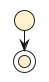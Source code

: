 @startuml inline_umlgraph_1.svg
!define SVG
!define URLFORMAT "svg"
<style>
activityDiagram {
BackgroundColor #fff2cc
BorderColor #d6b656
FontColor #0
FontName arial
diamond {
BackgroundColor #FAC385
LineColor #b46504
FontColor black
FontName arial
}
}
document {
BackgroundColor transparent
}
</style>

start


stop
@enduml
@startuml inline_umlgraph_2.svg
!define SVG
!define URLFORMAT "svg"
<style>
activityDiagram {
BackgroundColor #fff2cc
BorderColor #d6b656
FontColor #0
FontName arial
diamond {
BackgroundColor #FAC385
LineColor #b46504
FontColor black
FontName arial
}
}
document {
BackgroundColor transparent
}
</style>

start


stop
@enduml
@startuml inline_umlgraph_3.svg
!define SVG
!define URLFORMAT "svg"
<style>
activityDiagram {
BackgroundColor #fff2cc
BorderColor #d6b656
FontColor #0
FontName arial
diamond {
BackgroundColor #FAC385
LineColor #b46504
FontColor black
FontName arial
}
}
document {
BackgroundColor transparent
}
</style>

start

switch (Stav automatu (//case4button//))
case (0 (cekani))
:case4button:=10;

case (10 (Zapnuty mixer))
:Start Mixeru
//doMotor:=TRUE//
//startCasovac:=TRUE//;
if (Doba casovace ubehla
//TON_Mixer.Q//) then (Yes)
:startCasovac:=FALSE
case4button:=0;
else (No)
endif

case (neplatny stav)
:Prechod do pocatecniho stavu
//case4button:=0//;
endswitch


stop
@enduml
@startuml inline_umlgraph_4.svg
!define SVG
!define URLFORMAT "svg"
<style>
activityDiagram {
BackgroundColor #fff2cc
BorderColor #d6b656
FontColor #0
FontName arial
diamond {
BackgroundColor #FAC385
LineColor #b46504
FontColor black
FontName arial
}
}
document {
BackgroundColor transparent
}
</style>

start
while (podminka)
->Pravda;
:pkazy;
endwhile (konec podminky)
repeat :Pocatek REPEAT;
if (//predcasne_ukonceni//) then (Yes)
break

else (No)
endif

repeat while (podminka
//vysvetleni podminky//) is (Yes)
->No;
:i:=StartValue;
while (//i<=i:=StartValueStopValue//) is (Pro kazde n-te cislo od StartValue do StopValue)
backward:i:=i+i:=StartValueStopValuen;
:inkrementace kazdeho n-teho prvku pole
//Result[i]:=Result[i]+1//;
endwhile (No)

stop
@enduml
@startuml inline_umlgraph_5.svg
!define SVG
!define URLFORMAT "svg"
<style>
activityDiagram {
BackgroundColor #fff2cc
BorderColor #d6b656
FontColor #0
FontName arial
diamond {
BackgroundColor #FAC385
LineColor #b46504
FontColor black
FontName arial
}
}
document {
BackgroundColor transparent
}
</style>

start
if (komentar podminky
//vypsana_podminka//) then (Yes)
else (Alternativni 
    vetev)

:prikazN;
endif

stop
@enduml
@startuml inline_umlgraph_6.svg
!define SVG
!define URLFORMAT "svg"
<style>
activityDiagram {
BackgroundColor #fff2cc
BorderColor #d6b656
FontColor #0
FontName arial
diamond {
BackgroundColor #FAC385
LineColor #b46504
FontColor black
FontName arial
}
}
document {
BackgroundColor transparent
}
</style>

start


stop
@enduml
@startuml inline_umlgraph_7.svg
!define SVG
!define URLFORMAT "svg"
<style>
activityDiagram {
BackgroundColor #fff2cc
BorderColor #d6b656
FontColor #0
FontName arial
diamond {
BackgroundColor #FAC385
LineColor #b46504
FontColor black
FontName arial
}
}
document {
BackgroundColor transparent
}
</style>

start

:[[./md__rizeni__podminky.html Podminky]];
:[[./md__rizeni__library__cykly.html Cykly]](btnStart,LedBottomRightRed);
:recepty.status.loaded:=FALSE
recepty.status.saved:=FALSE;
if (//recepty.cmd.save//) then (Yes)
if (//(MpRecipeXml_Semafor.CommandDone)ANDNOT(MpRecipeXml_Semafor.ErrorORMpRecipeRegPar_Semafor.Error)//) then (Yes)
:recepty.status.saved:=TRUE;
else (No)
endif

else (No)
endif

if (//recepty.cmd.load//) then (Yes)

if (//(MpRecipeXml_Semafor.CommandDone)ANDNOT(MpRecipeXml_Semafor.ErrorORMpRecipeRegPar_Semafor.Error)//) then (Yes)
:recepty.status.loaded:=TRUE;
else (No)
endif

else (No)
endif


stop
@enduml
@startuml inline_umlgraph_8.svg
!define SVG
!define URLFORMAT "svg"
<style>
activityDiagram {
BackgroundColor #fff2cc
BorderColor #d6b656
FontColor #0
FontName arial
diamond {
BackgroundColor #FAC385
LineColor #b46504
FontColor black
FontName arial
}
}
document {
BackgroundColor transparent
}
</style>

start





stop
@enduml
@startuml inline_umlgraph_9.svg
!define SVG
!define URLFORMAT "svg"
<style>
activityDiagram {
BackgroundColor #fff2cc
BorderColor #d6b656
FontColor #0
FontName arial
diamond {
BackgroundColor #FAC385
LineColor #b46504
FontColor black
FontName arial
}
}
document {
BackgroundColor transparent
}
</style>

start


stop
@enduml
@startuml inline_umlgraph_10.svg
!define SVG
!define URLFORMAT "svg"
<style>
activityDiagram {
BackgroundColor #fff2cc
BorderColor #d6b656
FontColor #0
FontName arial
diamond {
BackgroundColor #FAC385
LineColor #b46504
FontColor black
FontName arial
}
}
document {
BackgroundColor transparent
}
</style>

start


stop
@enduml
@startuml inline_umlgraph_11.svg
!define SVG
!define URLFORMAT "svg"
<style>
activityDiagram {
BackgroundColor #fff2cc
BorderColor #d6b656
FontColor #0
FontName arial
diamond {
BackgroundColor #FAC385
LineColor #b46504
FontColor black
FontName arial
}
}
document {
BackgroundColor transparent
}
</style>

start
switch ( (//caseSemafor//))
case (CEKEJ_NA_ZAPNUTI)
:recepty.cmd.load:=TRUE
//doLedRed:=semafor[CEKEJ_NA_ZAPNUTI].red//
//doLedYellow:=semafor[CEKEJ_NA_ZAPNUTI].yellow//
//doLedGreen:=semafor[CEKEJ_NA_ZAPNUTI].green//
//startTON:=FALSE//;

if (//btnStartANDrecepty.status.loaded//) then (Yes)
:caseSemafor:=STOP
//startTON:=FALSE//;
else (No)
endif

case (STOP)
if (//TON_Semafor.Q//) then (Yes)
:caseSemafor:=PRIPRAVIT
//startTON:=FALSE//;
else (No)
endif

case (PRIPRAVIT)
if (//TON_Semafor.Q//) then (Yes)
:caseSemafor:=VOLNO
//startTON:=FALSE//;
else (No)
endif

case (VOLNO)
if (//TON_Semafor.Q//) then (Yes)
:caseSemafor:=ZASTAVIT
//startTON:=FALSE//;
else (No)
endif

case (ZASTAVIT)
if (//TON_Semafor.Q//) then (Yes)
:caseSemafor:=STOP
//startTON:=FALSE//;
else (No)
endif

endswitch



stop
@enduml
@startuml inline_umlgraph_12.svg
!define SVG
!define URLFORMAT "svg"
skinparam component {
BackgroundColor #565656
BorderColor #0
FontColor #ffffff
}

component Mixer
url of Mixer is [[./md__mixer__mixer.html]]
component Recepty
url of Recepty is [[./md__rizeni__recepty__recepty.html]]
component Semafor
url of Semafor is [[./md__rizeni__semafor__semafor.html]]
@enduml
